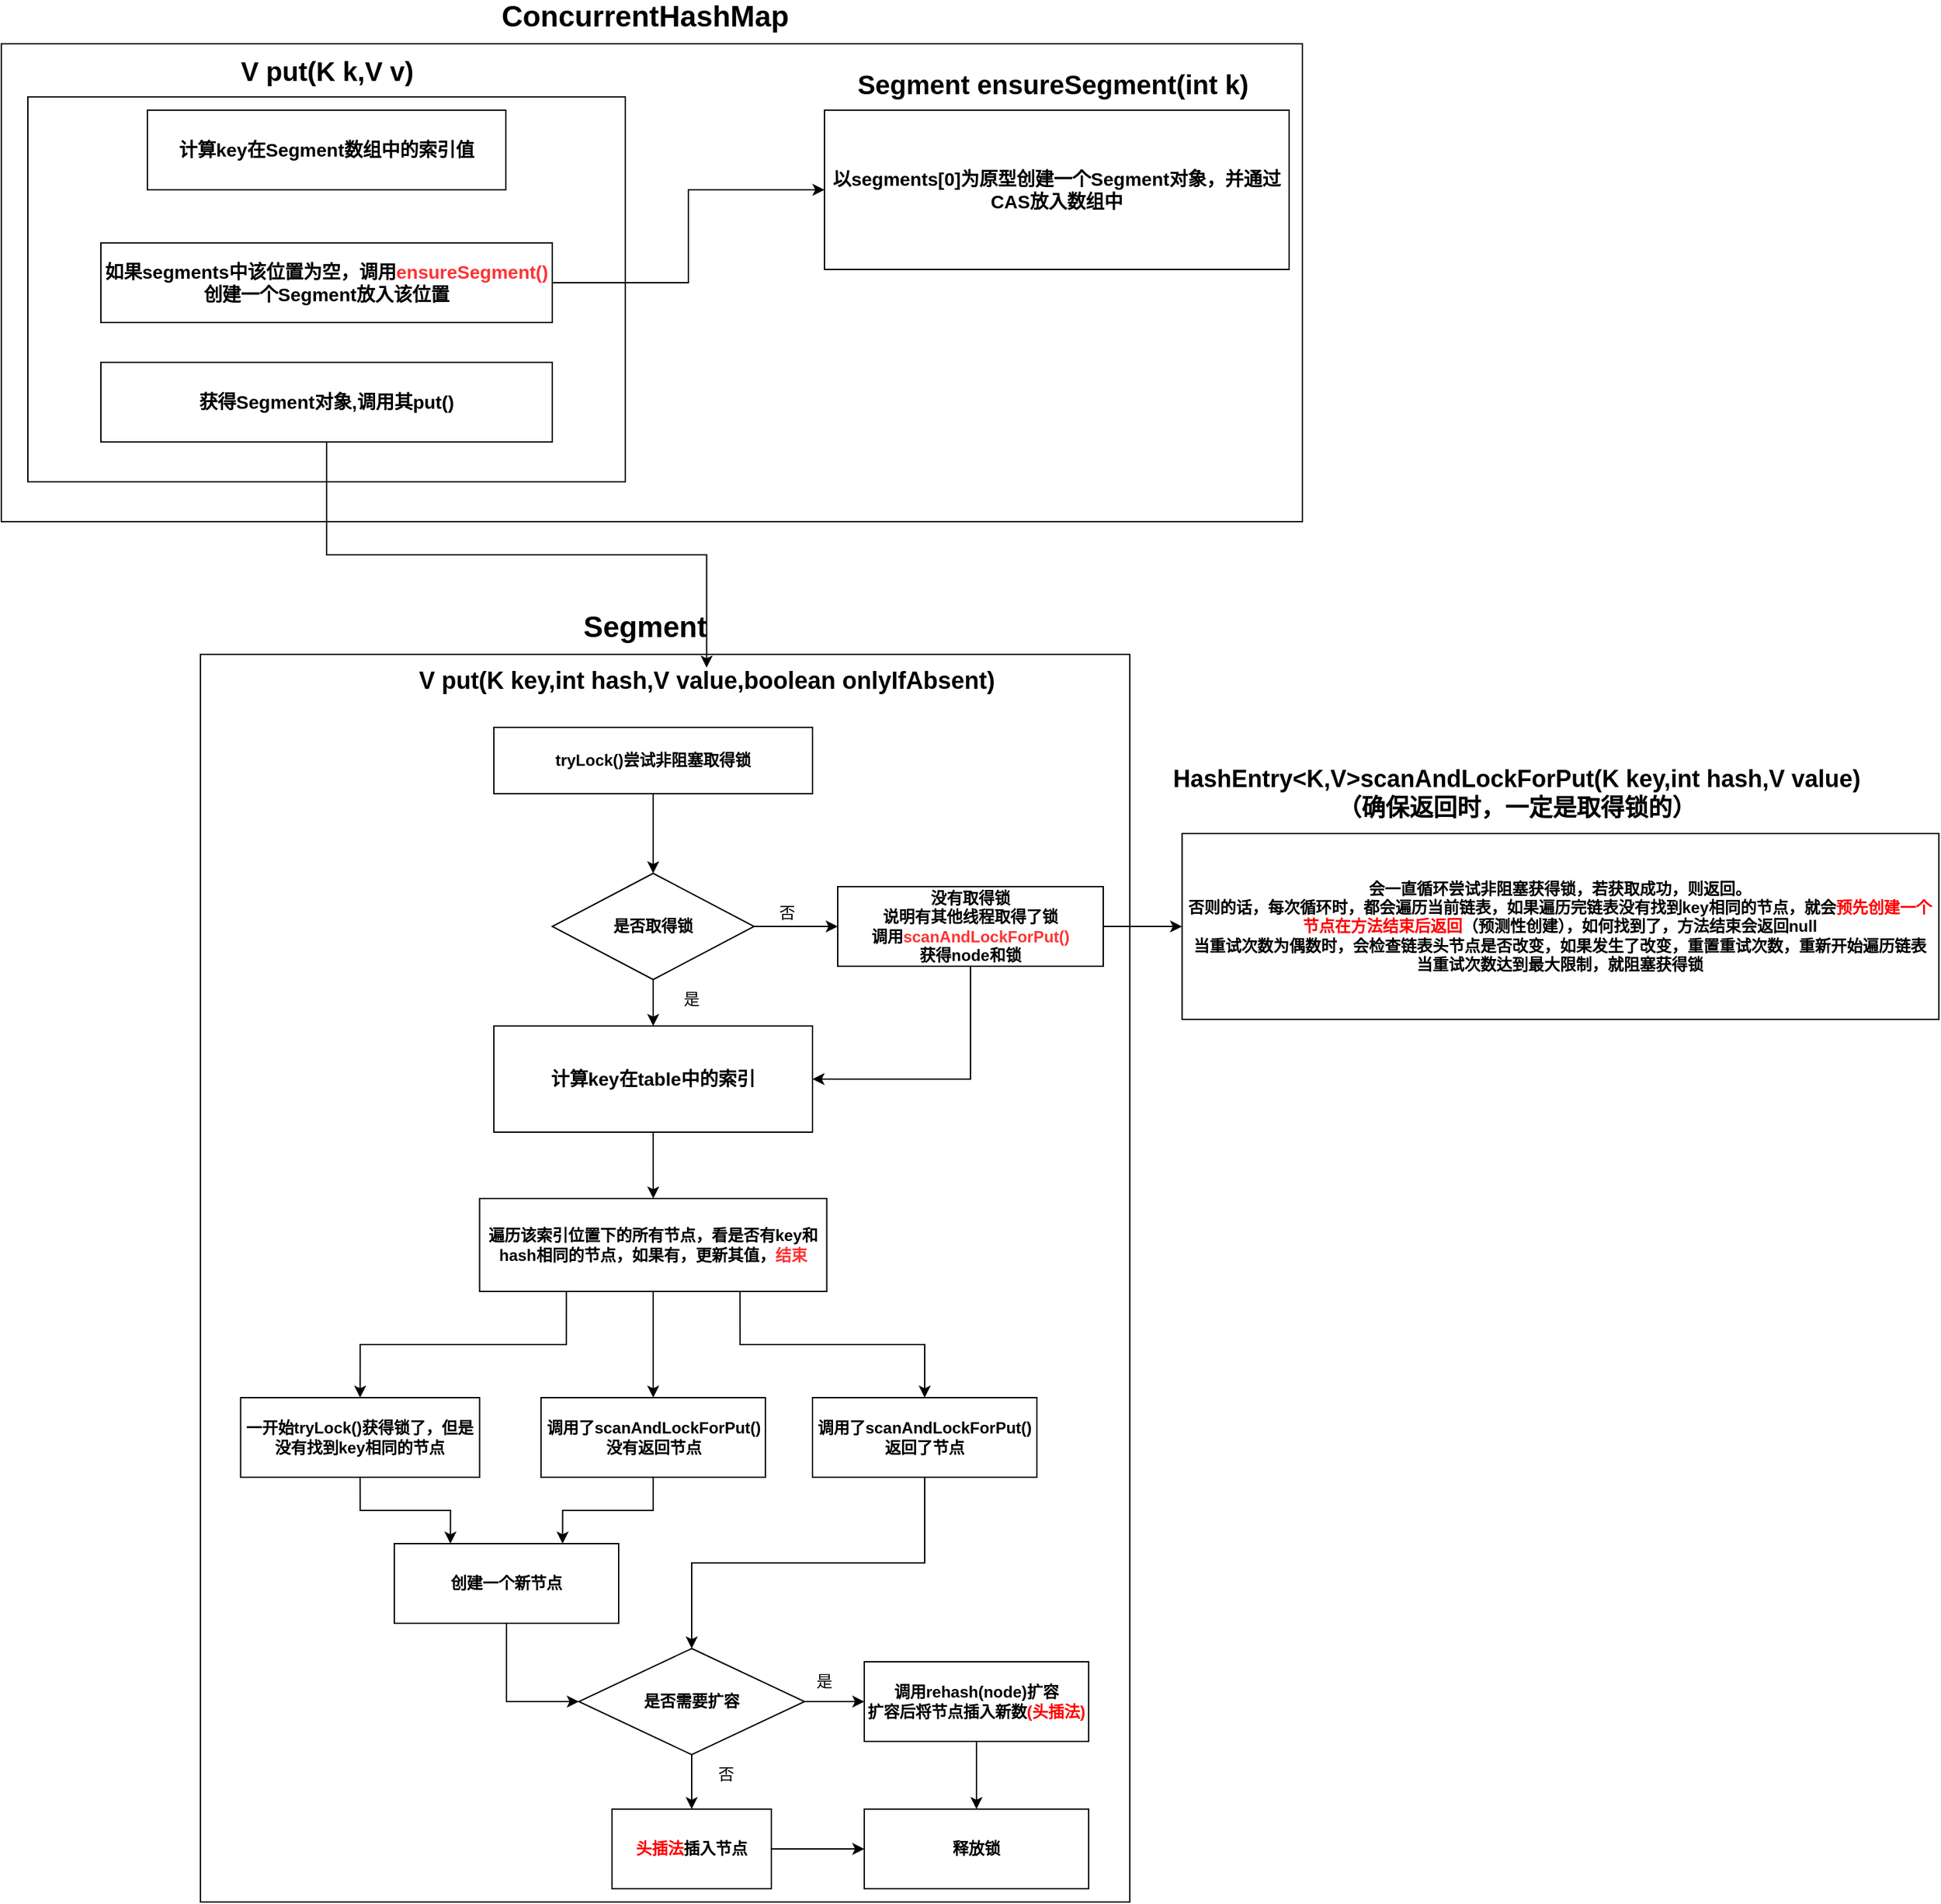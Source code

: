<mxfile version="16.0.0" type="device"><diagram id="P9j4B2dRg4Bm5aForPC4" name="第 1 页"><mxGraphModel dx="1298" dy="2061" grid="1" gridSize="10" guides="1" tooltips="1" connect="1" arrows="1" fold="1" page="1" pageScale="1" pageWidth="827" pageHeight="1169" math="0" shadow="0"><root><mxCell id="0"/><mxCell id="1" parent="0"/><mxCell id="IFP6OYvF5db0tmSiXmYV-60" value="" style="rounded=0;whiteSpace=wrap;html=1;strokeWidth=1;" parent="1" vertex="1"><mxGeometry x="120" y="-40" width="980" height="360" as="geometry"/></mxCell><mxCell id="IFP6OYvF5db0tmSiXmYV-59" value="" style="rounded=0;whiteSpace=wrap;html=1;strokeWidth=1;" parent="1" vertex="1"><mxGeometry x="140" width="450" height="290" as="geometry"/></mxCell><mxCell id="IFP6OYvF5db0tmSiXmYV-51" value="&lt;b&gt;&lt;font style=&quot;font-size: 14px&quot;&gt;计算key在Segment数组中的索引值&lt;/font&gt;&lt;/b&gt;" style="rounded=0;whiteSpace=wrap;html=1;" parent="1" vertex="1"><mxGeometry x="230" y="10" width="270" height="60" as="geometry"/></mxCell><mxCell id="IFP6OYvF5db0tmSiXmYV-56" style="edgeStyle=orthogonalEdgeStyle;rounded=0;orthogonalLoop=1;jettySize=auto;html=1;exitX=1;exitY=0.5;exitDx=0;exitDy=0;" parent="1" source="IFP6OYvF5db0tmSiXmYV-52" target="IFP6OYvF5db0tmSiXmYV-55" edge="1"><mxGeometry relative="1" as="geometry"/></mxCell><mxCell id="IFP6OYvF5db0tmSiXmYV-52" value="&lt;b&gt;&lt;font style=&quot;font-size: 14px&quot;&gt;如果segments中该位置为空，调用&lt;font color=&quot;#ff3333&quot;&gt;ensureSegment()&lt;/font&gt;创建一个Segment放入该位置&lt;/font&gt;&lt;/b&gt;" style="rounded=0;whiteSpace=wrap;html=1;" parent="1" vertex="1"><mxGeometry x="195" y="110" width="340" height="60" as="geometry"/></mxCell><mxCell id="IFP6OYvF5db0tmSiXmYV-53" value="&lt;b&gt;&lt;font style=&quot;font-size: 20px&quot;&gt;V put(K k,V v)&lt;/font&gt;&lt;/b&gt;" style="text;html=1;strokeColor=none;fillColor=none;align=center;verticalAlign=middle;whiteSpace=wrap;rounded=0;" parent="1" vertex="1"><mxGeometry x="277.5" y="-30" width="175" height="20" as="geometry"/></mxCell><mxCell id="IFP6OYvF5db0tmSiXmYV-54" value="&lt;b&gt;&lt;font style=&quot;font-size: 20px&quot;&gt;Segment ensureSegment(int k)&amp;nbsp;&lt;/font&gt;&lt;/b&gt;" style="text;html=1;strokeColor=none;fillColor=none;align=center;verticalAlign=middle;whiteSpace=wrap;rounded=0;" parent="1" vertex="1"><mxGeometry x="740" y="-20" width="350" height="20" as="geometry"/></mxCell><mxCell id="IFP6OYvF5db0tmSiXmYV-55" value="&lt;span style=&quot;font-size: 14px&quot;&gt;&lt;b&gt;以segments[0]为原型创建一个Segment对象，并通过CAS放入数组中&lt;/b&gt;&lt;/span&gt;" style="rounded=0;whiteSpace=wrap;html=1;" parent="1" vertex="1"><mxGeometry x="740" y="10" width="350" height="120" as="geometry"/></mxCell><mxCell id="IFP6OYvF5db0tmSiXmYV-57" value="&lt;span style=&quot;font-size: 14px&quot;&gt;&lt;b&gt;获得Segment对象,调用其put()&lt;/b&gt;&lt;/span&gt;" style="rounded=0;whiteSpace=wrap;html=1;" parent="1" vertex="1"><mxGeometry x="195" y="200" width="340" height="60" as="geometry"/></mxCell><mxCell id="IFP6OYvF5db0tmSiXmYV-61" value="&lt;b&gt;&lt;font style=&quot;font-size: 22px&quot;&gt;ConcurrentHashMap&lt;/font&gt;&lt;/b&gt;" style="text;html=1;strokeColor=none;fillColor=none;align=center;verticalAlign=middle;whiteSpace=wrap;rounded=0;" parent="1" vertex="1"><mxGeometry x="430" y="-70" width="350" height="20" as="geometry"/></mxCell><mxCell id="IFP6OYvF5db0tmSiXmYV-62" value="" style="rounded=0;whiteSpace=wrap;html=1;strokeWidth=1;" parent="1" vertex="1"><mxGeometry x="270" y="420" width="700" height="940" as="geometry"/></mxCell><mxCell id="IFP6OYvF5db0tmSiXmYV-67" value="&lt;b&gt;&lt;font style=&quot;font-size: 18px&quot;&gt;V put(K key,int hash,V value,boolean onlyIfAbsent)&lt;/font&gt;&lt;/b&gt;" style="text;html=1;strokeColor=none;fillColor=none;align=center;verticalAlign=middle;whiteSpace=wrap;rounded=0;" parent="1" vertex="1"><mxGeometry x="390" y="430" width="522.5" height="20" as="geometry"/></mxCell><mxCell id="IFP6OYvF5db0tmSiXmYV-71" value="&lt;b&gt;&lt;font style=&quot;font-size: 22px&quot;&gt;Segment&lt;/font&gt;&lt;/b&gt;" style="text;html=1;strokeColor=none;fillColor=none;align=center;verticalAlign=middle;whiteSpace=wrap;rounded=0;" parent="1" vertex="1"><mxGeometry x="430" y="390" width="350" height="20" as="geometry"/></mxCell><mxCell id="IFP6OYvF5db0tmSiXmYV-109" style="edgeStyle=orthogonalEdgeStyle;rounded=0;orthogonalLoop=1;jettySize=auto;html=1;exitX=0.5;exitY=1;exitDx=0;exitDy=0;entryX=0.5;entryY=0;entryDx=0;entryDy=0;" parent="1" source="IFP6OYvF5db0tmSiXmYV-72" target="IFP6OYvF5db0tmSiXmYV-108" edge="1"><mxGeometry relative="1" as="geometry"/></mxCell><mxCell id="IFP6OYvF5db0tmSiXmYV-72" value="&lt;b&gt;tryLock()尝试非阻塞取得锁&lt;/b&gt;" style="rounded=0;whiteSpace=wrap;html=1;strokeWidth=1;" parent="1" vertex="1"><mxGeometry x="491.01" y="475" width="240" height="50" as="geometry"/></mxCell><mxCell id="IFP6OYvF5db0tmSiXmYV-78" style="edgeStyle=orthogonalEdgeStyle;rounded=0;orthogonalLoop=1;jettySize=auto;html=1;exitX=0.5;exitY=1;exitDx=0;exitDy=0;" parent="1" source="IFP6OYvF5db0tmSiXmYV-74" target="IFP6OYvF5db0tmSiXmYV-75" edge="1"><mxGeometry relative="1" as="geometry"/></mxCell><mxCell id="IFP6OYvF5db0tmSiXmYV-74" value="&lt;b&gt;&lt;font style=&quot;font-size: 14px&quot;&gt;计算key在table中的索引&lt;/font&gt;&lt;/b&gt;" style="rounded=0;whiteSpace=wrap;html=1;strokeWidth=1;" parent="1" vertex="1"><mxGeometry x="491" y="700" width="240" height="80" as="geometry"/></mxCell><mxCell id="ScsFsmyv2uIRJWqH-vQL-6" style="edgeStyle=orthogonalEdgeStyle;rounded=0;orthogonalLoop=1;jettySize=auto;html=1;exitX=0.25;exitY=1;exitDx=0;exitDy=0;entryX=0.5;entryY=0;entryDx=0;entryDy=0;fontColor=#FF0000;" edge="1" parent="1" source="IFP6OYvF5db0tmSiXmYV-75" target="ScsFsmyv2uIRJWqH-vQL-1"><mxGeometry relative="1" as="geometry"/></mxCell><mxCell id="ScsFsmyv2uIRJWqH-vQL-7" style="edgeStyle=orthogonalEdgeStyle;rounded=0;orthogonalLoop=1;jettySize=auto;html=1;exitX=0.5;exitY=1;exitDx=0;exitDy=0;entryX=0.5;entryY=0;entryDx=0;entryDy=0;fontColor=#FF0000;" edge="1" parent="1" source="IFP6OYvF5db0tmSiXmYV-75" target="ScsFsmyv2uIRJWqH-vQL-2"><mxGeometry relative="1" as="geometry"/></mxCell><mxCell id="ScsFsmyv2uIRJWqH-vQL-8" style="edgeStyle=orthogonalEdgeStyle;rounded=0;orthogonalLoop=1;jettySize=auto;html=1;exitX=0.75;exitY=1;exitDx=0;exitDy=0;fontColor=#FF0000;" edge="1" parent="1" source="IFP6OYvF5db0tmSiXmYV-75" target="ScsFsmyv2uIRJWqH-vQL-3"><mxGeometry relative="1" as="geometry"/></mxCell><mxCell id="IFP6OYvF5db0tmSiXmYV-75" value="&lt;b&gt;遍历该索引位置下的所有节点，看是否有key和hash相同的节点，如果有，更新其值，&lt;font color=&quot;#ff3333&quot;&gt;结束&lt;/font&gt;&lt;/b&gt;" style="rounded=0;whiteSpace=wrap;html=1;strokeWidth=1;" parent="1" vertex="1"><mxGeometry x="480.25" y="830" width="261.5" height="70" as="geometry"/></mxCell><mxCell id="IFP6OYvF5db0tmSiXmYV-116" style="edgeStyle=orthogonalEdgeStyle;rounded=0;orthogonalLoop=1;jettySize=auto;html=1;exitX=0.5;exitY=1;exitDx=0;exitDy=0;entryX=1;entryY=0.5;entryDx=0;entryDy=0;" parent="1" source="IFP6OYvF5db0tmSiXmYV-82" target="IFP6OYvF5db0tmSiXmYV-74" edge="1"><mxGeometry relative="1" as="geometry"/></mxCell><mxCell id="IFP6OYvF5db0tmSiXmYV-122" style="edgeStyle=orthogonalEdgeStyle;rounded=0;orthogonalLoop=1;jettySize=auto;html=1;exitX=1;exitY=0.5;exitDx=0;exitDy=0;entryX=0;entryY=0.5;entryDx=0;entryDy=0;" parent="1" source="IFP6OYvF5db0tmSiXmYV-82" target="IFP6OYvF5db0tmSiXmYV-114" edge="1"><mxGeometry relative="1" as="geometry"/></mxCell><mxCell id="IFP6OYvF5db0tmSiXmYV-82" value="&lt;b&gt;没有取得锁&lt;br&gt;说明有其他线程取得了锁&lt;br&gt;调用&lt;font color=&quot;#ff3333&quot;&gt;scanAndLockForPut()&lt;/font&gt;&lt;br&gt;获得node和锁&lt;/b&gt;" style="rounded=0;whiteSpace=wrap;html=1;strokeWidth=1;" parent="1" vertex="1"><mxGeometry x="750" y="595" width="200" height="60" as="geometry"/></mxCell><mxCell id="IFP6OYvF5db0tmSiXmYV-110" style="edgeStyle=orthogonalEdgeStyle;rounded=0;orthogonalLoop=1;jettySize=auto;html=1;exitX=0.5;exitY=1;exitDx=0;exitDy=0;entryX=0.5;entryY=0;entryDx=0;entryDy=0;" parent="1" source="IFP6OYvF5db0tmSiXmYV-108" target="IFP6OYvF5db0tmSiXmYV-74" edge="1"><mxGeometry relative="1" as="geometry"/></mxCell><mxCell id="IFP6OYvF5db0tmSiXmYV-111" style="edgeStyle=orthogonalEdgeStyle;rounded=0;orthogonalLoop=1;jettySize=auto;html=1;exitX=1;exitY=0.5;exitDx=0;exitDy=0;entryX=0;entryY=0.5;entryDx=0;entryDy=0;" parent="1" source="IFP6OYvF5db0tmSiXmYV-108" target="IFP6OYvF5db0tmSiXmYV-82" edge="1"><mxGeometry relative="1" as="geometry"/></mxCell><mxCell id="IFP6OYvF5db0tmSiXmYV-108" value="&lt;b&gt;是否取得锁&lt;/b&gt;" style="rhombus;whiteSpace=wrap;html=1;strokeWidth=1;" parent="1" vertex="1"><mxGeometry x="535" y="585" width="152" height="80" as="geometry"/></mxCell><mxCell id="IFP6OYvF5db0tmSiXmYV-113" value="&lt;b&gt;&lt;font style=&quot;font-size: 18px&quot;&gt;HashEntry&amp;lt;K,V&amp;gt;scanAndLockForPut(K key,int hash,V value)&lt;br&gt;（确保返回时，一定是取得锁的）&lt;br&gt;&lt;/font&gt;&lt;/b&gt;" style="text;html=1;strokeColor=none;fillColor=none;align=center;verticalAlign=middle;whiteSpace=wrap;rounded=0;" parent="1" vertex="1"><mxGeometry x="1000" y="515" width="522.5" height="20" as="geometry"/></mxCell><mxCell id="IFP6OYvF5db0tmSiXmYV-114" value="&lt;b&gt;会一直循环尝试非阻塞获得锁，若获取成功，则返回。&lt;br&gt;否则的话，每次循环时，都会遍历当前链表，如果遍历完链表没有找到key相同的节点，就会&lt;font color=&quot;#ff0000&quot;&gt;预先创建一个节点在方法结束后返回&lt;/font&gt;（预测性创建），如何找到了，方法结束会返回null&lt;br&gt;当重试次数为偶数时，会检查链表头节点是否改变，如果发生了改变，重置重试次数，重新开始遍历链表&lt;br&gt;当重试次数达到最大限制，就阻塞获得锁&lt;br&gt;&lt;/b&gt;" style="rounded=0;whiteSpace=wrap;html=1;strokeWidth=1;" parent="1" vertex="1"><mxGeometry x="1009.37" y="555" width="570" height="140" as="geometry"/></mxCell><mxCell id="IFP6OYvF5db0tmSiXmYV-123" style="edgeStyle=orthogonalEdgeStyle;rounded=0;orthogonalLoop=1;jettySize=auto;html=1;exitX=0.5;exitY=1;exitDx=0;exitDy=0;" parent="1" source="IFP6OYvF5db0tmSiXmYV-57" target="IFP6OYvF5db0tmSiXmYV-67" edge="1"><mxGeometry relative="1" as="geometry"/></mxCell><mxCell id="eh3I-9rGN114H04rIPSI-1" value="否" style="text;html=1;strokeColor=none;fillColor=none;align=center;verticalAlign=middle;whiteSpace=wrap;rounded=0;" parent="1" vertex="1"><mxGeometry x="681.75" y="600" width="60" height="30" as="geometry"/></mxCell><mxCell id="eh3I-9rGN114H04rIPSI-2" value="是" style="text;html=1;strokeColor=none;fillColor=none;align=center;verticalAlign=middle;whiteSpace=wrap;rounded=0;" parent="1" vertex="1"><mxGeometry x="610" y="665" width="60" height="30" as="geometry"/></mxCell><mxCell id="ScsFsmyv2uIRJWqH-vQL-10" style="edgeStyle=orthogonalEdgeStyle;rounded=0;orthogonalLoop=1;jettySize=auto;html=1;exitX=0.5;exitY=1;exitDx=0;exitDy=0;entryX=0.25;entryY=0;entryDx=0;entryDy=0;fontColor=#FF0000;" edge="1" parent="1" source="ScsFsmyv2uIRJWqH-vQL-1" target="ScsFsmyv2uIRJWqH-vQL-5"><mxGeometry relative="1" as="geometry"/></mxCell><mxCell id="ScsFsmyv2uIRJWqH-vQL-1" value="&lt;font color=&quot;#000000&quot;&gt;&lt;b&gt;一开始tryLock()获得锁了，但是没有找到key相同的节点&lt;br&gt;&lt;/b&gt;&lt;/font&gt;" style="rounded=0;whiteSpace=wrap;html=1;fontColor=#FF0000;" vertex="1" parent="1"><mxGeometry x="300.25" y="980" width="180" height="60" as="geometry"/></mxCell><mxCell id="ScsFsmyv2uIRJWqH-vQL-11" style="edgeStyle=orthogonalEdgeStyle;rounded=0;orthogonalLoop=1;jettySize=auto;html=1;exitX=0.5;exitY=1;exitDx=0;exitDy=0;entryX=0.75;entryY=0;entryDx=0;entryDy=0;fontColor=#FF0000;" edge="1" parent="1" source="ScsFsmyv2uIRJWqH-vQL-2" target="ScsFsmyv2uIRJWqH-vQL-5"><mxGeometry relative="1" as="geometry"/></mxCell><mxCell id="ScsFsmyv2uIRJWqH-vQL-2" value="&lt;font color=&quot;#000000&quot;&gt;&lt;b&gt;调用了scanAndLockForPut()&lt;br&gt;没有返回节点&lt;br&gt;&lt;/b&gt;&lt;/font&gt;" style="rounded=0;whiteSpace=wrap;html=1;fontColor=#FF0000;" vertex="1" parent="1"><mxGeometry x="526.51" y="980" width="169" height="60" as="geometry"/></mxCell><mxCell id="ScsFsmyv2uIRJWqH-vQL-15" style="edgeStyle=orthogonalEdgeStyle;rounded=0;orthogonalLoop=1;jettySize=auto;html=1;exitX=0.5;exitY=1;exitDx=0;exitDy=0;entryX=0.5;entryY=0;entryDx=0;entryDy=0;fontColor=#000000;" edge="1" parent="1" source="ScsFsmyv2uIRJWqH-vQL-3" target="ScsFsmyv2uIRJWqH-vQL-12"><mxGeometry relative="1" as="geometry"/></mxCell><mxCell id="ScsFsmyv2uIRJWqH-vQL-3" value="&lt;font color=&quot;#000000&quot;&gt;&lt;b&gt;调用了scanAndLockForPut()&lt;br&gt;返回了节点&lt;br&gt;&lt;/b&gt;&lt;/font&gt;" style="rounded=0;whiteSpace=wrap;html=1;fontColor=#FF0000;" vertex="1" parent="1"><mxGeometry x="731" y="980" width="169" height="60" as="geometry"/></mxCell><mxCell id="ScsFsmyv2uIRJWqH-vQL-14" style="edgeStyle=orthogonalEdgeStyle;rounded=0;orthogonalLoop=1;jettySize=auto;html=1;exitX=0.5;exitY=1;exitDx=0;exitDy=0;entryX=0;entryY=0.5;entryDx=0;entryDy=0;fontColor=#000000;" edge="1" parent="1" source="ScsFsmyv2uIRJWqH-vQL-5" target="ScsFsmyv2uIRJWqH-vQL-12"><mxGeometry relative="1" as="geometry"/></mxCell><mxCell id="ScsFsmyv2uIRJWqH-vQL-5" value="&lt;font color=&quot;#000000&quot;&gt;&lt;b&gt;创建一个新节点&lt;br&gt;&lt;/b&gt;&lt;/font&gt;" style="rounded=0;whiteSpace=wrap;html=1;fontColor=#FF0000;" vertex="1" parent="1"><mxGeometry x="416" y="1090" width="169" height="60" as="geometry"/></mxCell><mxCell id="ScsFsmyv2uIRJWqH-vQL-16" style="edgeStyle=orthogonalEdgeStyle;rounded=0;orthogonalLoop=1;jettySize=auto;html=1;exitX=0.5;exitY=1;exitDx=0;exitDy=0;fontColor=#000000;" edge="1" parent="1" source="ScsFsmyv2uIRJWqH-vQL-12" target="ScsFsmyv2uIRJWqH-vQL-13"><mxGeometry relative="1" as="geometry"/></mxCell><mxCell id="ScsFsmyv2uIRJWqH-vQL-18" style="edgeStyle=orthogonalEdgeStyle;rounded=0;orthogonalLoop=1;jettySize=auto;html=1;exitX=1;exitY=0.5;exitDx=0;exitDy=0;entryX=0;entryY=0.5;entryDx=0;entryDy=0;fontColor=#FF0000;" edge="1" parent="1" source="ScsFsmyv2uIRJWqH-vQL-12" target="ScsFsmyv2uIRJWqH-vQL-17"><mxGeometry relative="1" as="geometry"/></mxCell><mxCell id="ScsFsmyv2uIRJWqH-vQL-12" value="&lt;font color=&quot;#000000&quot;&gt;&lt;b&gt;是否需要扩容&lt;/b&gt;&lt;/font&gt;" style="rhombus;whiteSpace=wrap;html=1;fontColor=#FF0000;" vertex="1" parent="1"><mxGeometry x="555" y="1169" width="170" height="80" as="geometry"/></mxCell><mxCell id="ScsFsmyv2uIRJWqH-vQL-23" style="edgeStyle=orthogonalEdgeStyle;rounded=0;orthogonalLoop=1;jettySize=auto;html=1;exitX=1;exitY=0.5;exitDx=0;exitDy=0;entryX=0;entryY=0.5;entryDx=0;entryDy=0;fontColor=#FF0000;" edge="1" parent="1" source="ScsFsmyv2uIRJWqH-vQL-13" target="ScsFsmyv2uIRJWqH-vQL-22"><mxGeometry relative="1" as="geometry"/></mxCell><mxCell id="ScsFsmyv2uIRJWqH-vQL-13" value="&lt;b&gt;头插法&lt;font color=&quot;#000000&quot;&gt;插入节点&lt;/font&gt;&lt;/b&gt;" style="rounded=0;whiteSpace=wrap;html=1;fontColor=#FF0000;" vertex="1" parent="1"><mxGeometry x="580" y="1290" width="120" height="60" as="geometry"/></mxCell><mxCell id="ScsFsmyv2uIRJWqH-vQL-24" style="edgeStyle=orthogonalEdgeStyle;rounded=0;orthogonalLoop=1;jettySize=auto;html=1;exitX=0.5;exitY=1;exitDx=0;exitDy=0;entryX=0.5;entryY=0;entryDx=0;entryDy=0;fontColor=#FF0000;" edge="1" parent="1" source="ScsFsmyv2uIRJWqH-vQL-17" target="ScsFsmyv2uIRJWqH-vQL-22"><mxGeometry relative="1" as="geometry"/></mxCell><mxCell id="ScsFsmyv2uIRJWqH-vQL-17" value="&lt;b&gt;&lt;font color=&quot;#000000&quot;&gt;调用rehash(node)扩容&lt;/font&gt;&lt;br&gt;&lt;font color=&quot;#000000&quot;&gt;扩容后将节点插入新数&lt;/font&gt;(头插法)&lt;br&gt;&lt;/b&gt;" style="rounded=0;whiteSpace=wrap;html=1;fontColor=#FF0000;" vertex="1" parent="1"><mxGeometry x="770" y="1179" width="169" height="60" as="geometry"/></mxCell><mxCell id="ScsFsmyv2uIRJWqH-vQL-19" value="&lt;font color=&quot;#000000&quot;&gt;否&lt;/font&gt;" style="text;html=1;strokeColor=none;fillColor=none;align=center;verticalAlign=middle;whiteSpace=wrap;rounded=0;fontColor=#FF0000;" vertex="1" parent="1"><mxGeometry x="635.51" y="1249" width="60" height="30" as="geometry"/></mxCell><mxCell id="ScsFsmyv2uIRJWqH-vQL-20" value="&lt;font color=&quot;#000000&quot;&gt;是&lt;/font&gt;" style="text;html=1;strokeColor=none;fillColor=none;align=center;verticalAlign=middle;whiteSpace=wrap;rounded=0;fontColor=#FF0000;" vertex="1" parent="1"><mxGeometry x="710" y="1179" width="60" height="30" as="geometry"/></mxCell><mxCell id="ScsFsmyv2uIRJWqH-vQL-22" value="&lt;font color=&quot;#000000&quot;&gt;&lt;b&gt;释放锁&lt;br&gt;&lt;/b&gt;&lt;/font&gt;" style="rounded=0;whiteSpace=wrap;html=1;fontColor=#FF0000;" vertex="1" parent="1"><mxGeometry x="770" y="1290" width="169" height="60" as="geometry"/></mxCell></root></mxGraphModel></diagram></mxfile>
